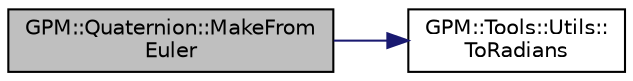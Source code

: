 digraph "GPM::Quaternion::MakeFromEuler"
{
 // INTERACTIVE_SVG=YES
 // LATEX_PDF_SIZE
  edge [fontname="Helvetica",fontsize="10",labelfontname="Helvetica",labelfontsize="10"];
  node [fontname="Helvetica",fontsize="10",shape=record];
  rankdir="LR";
  Node143 [label="GPM::Quaternion::MakeFrom\lEuler",height=0.2,width=0.4,color="black", fillcolor="grey75", style="filled", fontcolor="black",tooltip="Construct from euler angles."];
  Node143 -> Node144 [color="midnightblue",fontsize="10",style="solid",fontname="Helvetica"];
  Node144 [label="GPM::Tools::Utils::\lToRadians",height=0.2,width=0.4,color="black", fillcolor="white", style="filled",URL="$class_g_p_m_1_1_tools_1_1_utils.html#a70b429d76d22e49647c88de1089e7312",tooltip="Convert the given angle to radians."];
}
